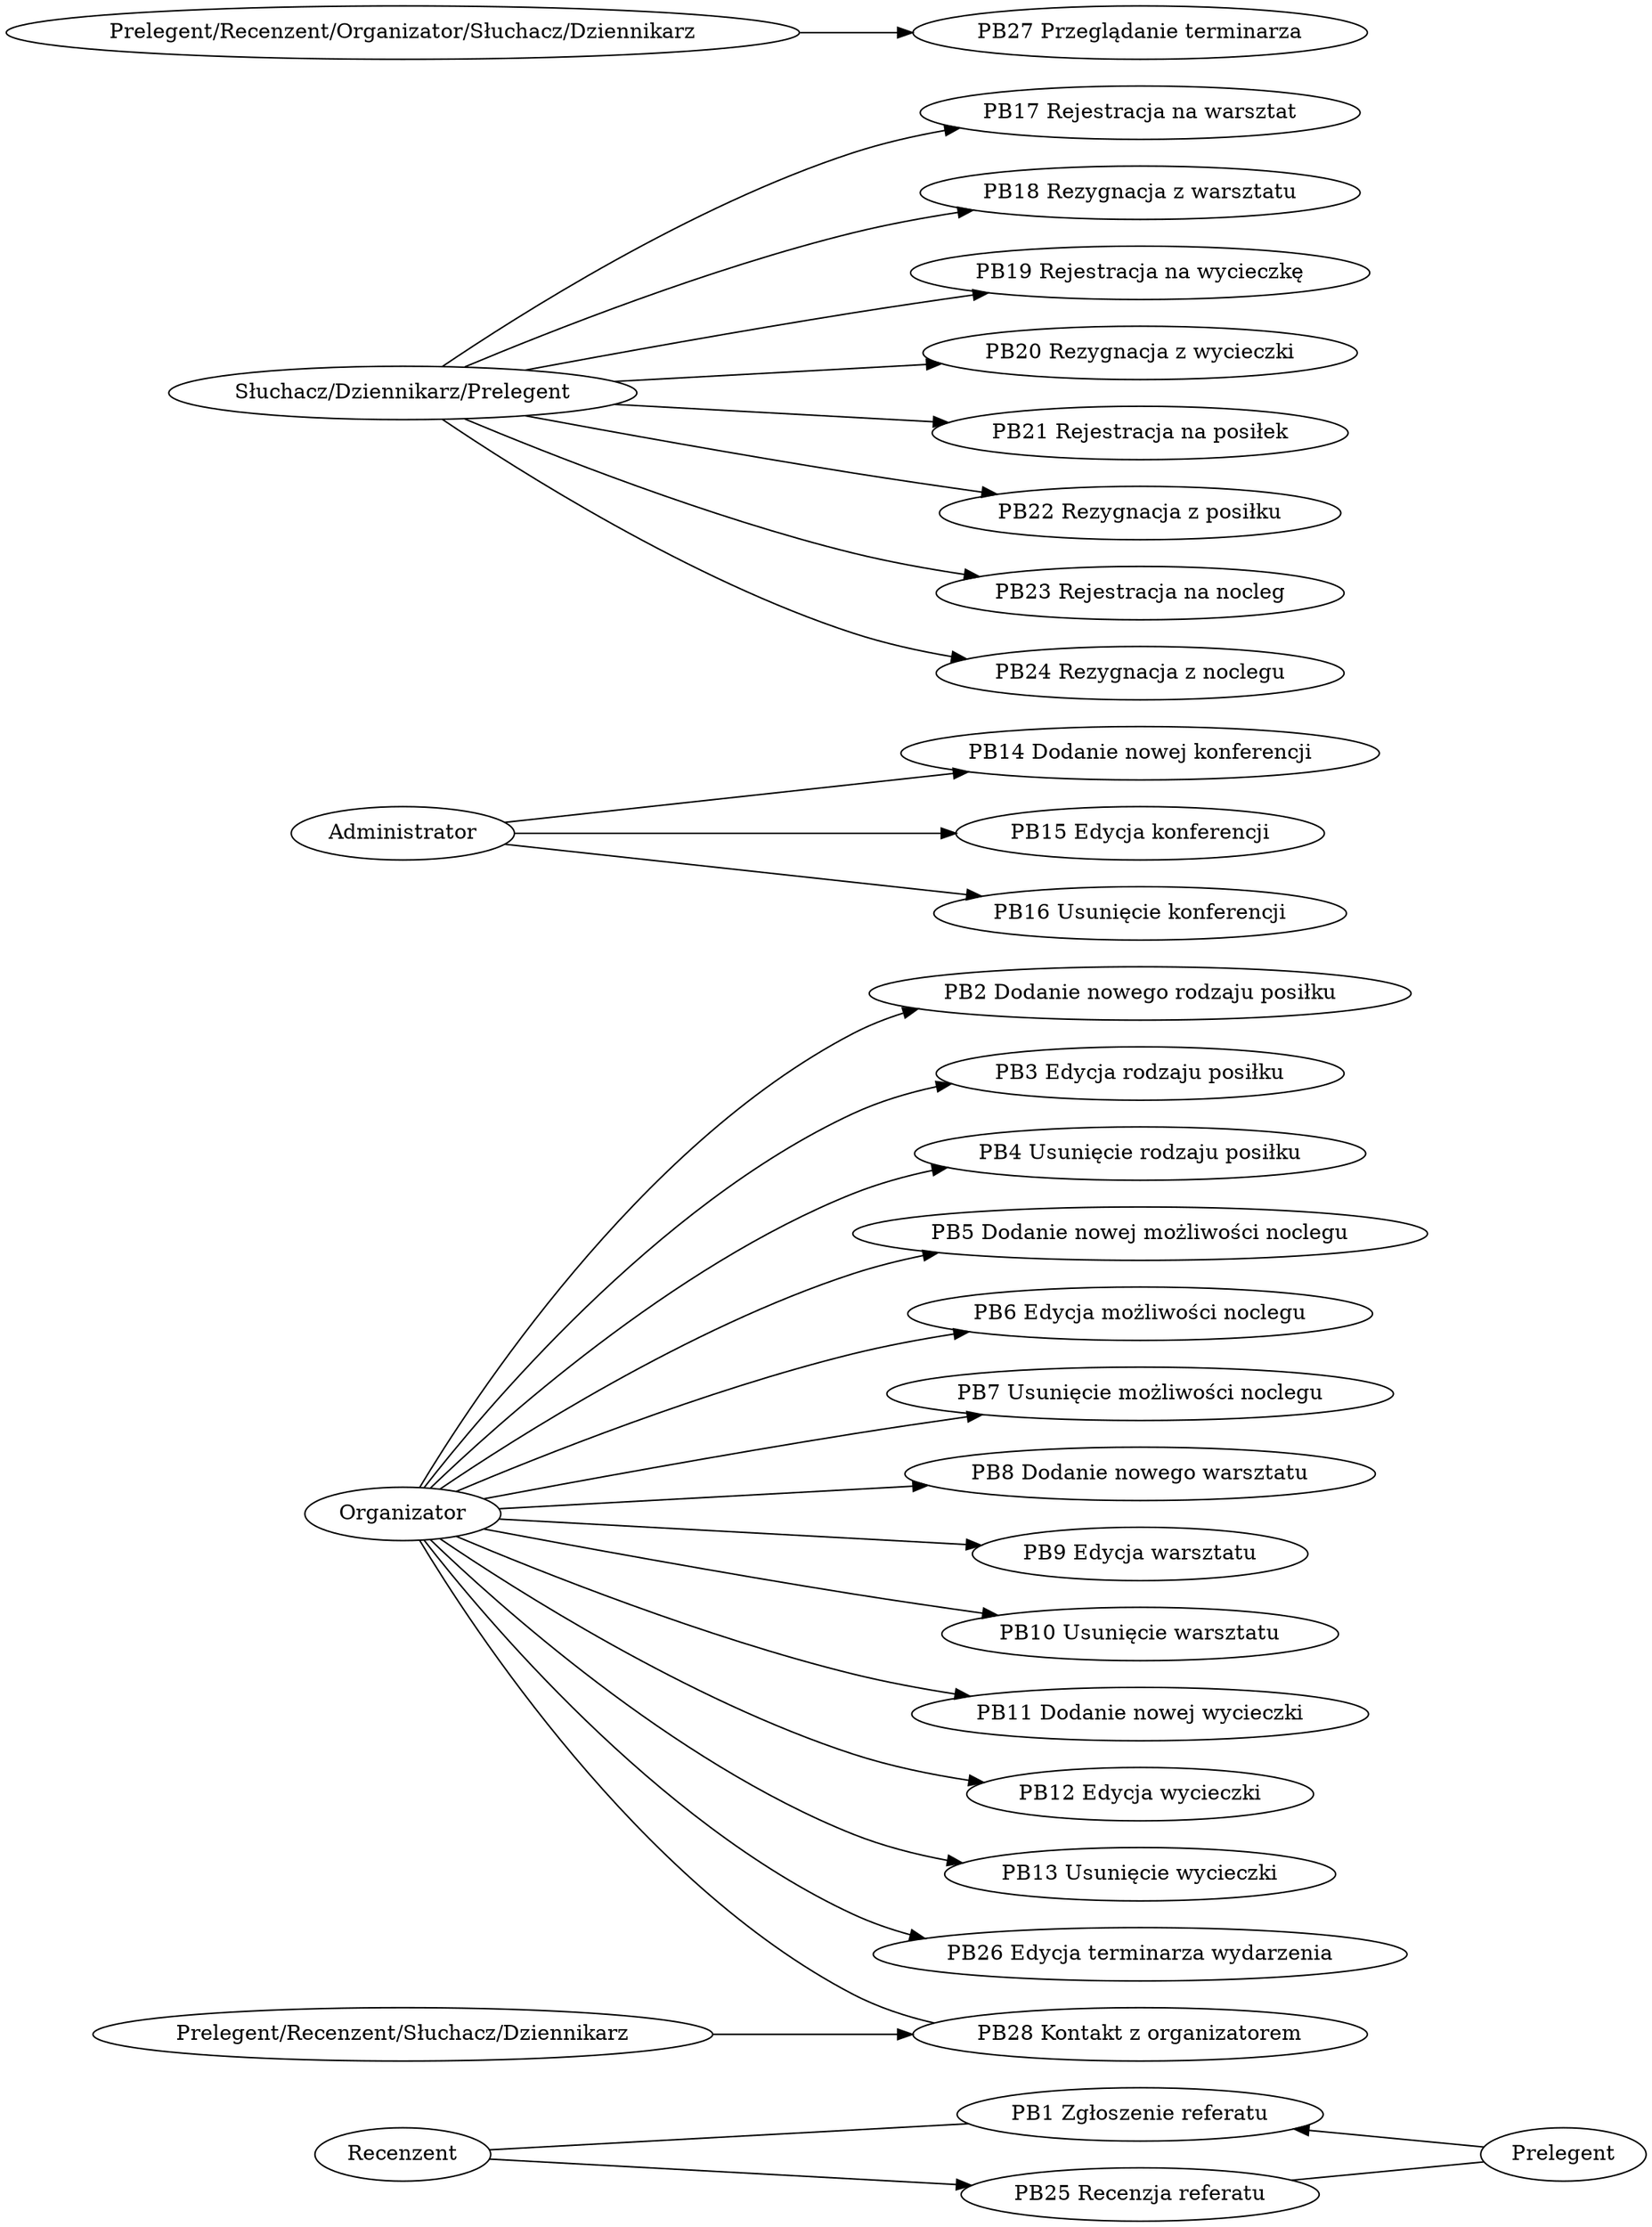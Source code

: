 digraph { rankdir=LR; "PB1 Zgłoszenie referatu" -> "Prelegent" [dir=back]
"Recenzent" -> "PB1 Zgłoszenie referatu" [dir=none]
"Organizator" -> "PB2 Dodanie nowego rodzaju posiłku" 
"Organizator" -> "PB3 Edycja rodzaju posiłku" 
"Organizator" -> "PB4 Usunięcie rodzaju posiłku" 
"Organizator" -> "PB5 Dodanie nowej możliwości noclegu" 
"Organizator" -> "PB6 Edycja możliwości noclegu" 
"Organizator" -> "PB7 Usunięcie możliwości noclegu" 
"Organizator" -> "PB8 Dodanie nowego warsztatu" 
"Organizator" -> "PB9 Edycja warsztatu" 
"Organizator" -> "PB10 Usunięcie warsztatu" 
"Organizator" -> "PB11 Dodanie nowej wycieczki" 
"Organizator" -> "PB12 Edycja wycieczki" 
"Organizator" -> "PB13 Usunięcie wycieczki" 
"Administrator" -> "PB14 Dodanie nowej konferencji" 
"Administrator" -> "PB15 Edycja konferencji" 
"Administrator" -> "PB16 Usunięcie konferencji" 
"Słuchacz/Dziennikarz/Prelegent" -> "PB17 Rejestracja na warsztat" 
"Słuchacz/Dziennikarz/Prelegent" -> "PB18 Rezygnacja z warsztatu" 
"Słuchacz/Dziennikarz/Prelegent" -> "PB19 Rejestracja na wycieczkę" 
"Słuchacz/Dziennikarz/Prelegent" -> "PB20 Rezygnacja z wycieczki" 
"Słuchacz/Dziennikarz/Prelegent" -> "PB21 Rejestracja na posiłek" 
"Słuchacz/Dziennikarz/Prelegent" -> "PB22 Rezygnacja z posiłku" 
"Słuchacz/Dziennikarz/Prelegent" -> "PB23 Rejestracja na nocleg" 
"Słuchacz/Dziennikarz/Prelegent" -> "PB24 Rezygnacja z noclegu" 
"Recenzent" -> "PB25 Recenzja referatu" 
"PB25 Recenzja referatu" -> "Prelegent" [dir=none]
"Organizator" -> "PB26 Edycja terminarza wydarzenia" 
"Prelegent/Recenzent/Organizator/Słuchacz/Dziennikarz" -> "PB27 Przeglądanie terminarza" 
"Prelegent/Recenzent/Słuchacz/Dziennikarz" -> "PB28 Kontakt z organizatorem" 
"Organizator" -> "PB28 Kontakt z organizatorem" [dir=none]
 }
